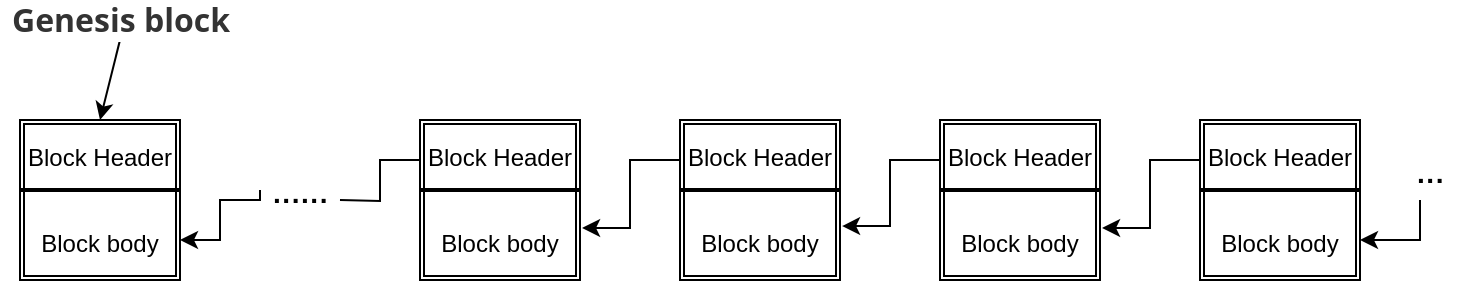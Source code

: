 <mxfile version="15.6.8" type="github">
  <diagram id="V0kk7Z1tmDYMQvZ1brId" name="Page-1">
    <mxGraphModel dx="1422" dy="794" grid="1" gridSize="10" guides="1" tooltips="1" connect="1" arrows="1" fold="1" page="1" pageScale="1" pageWidth="827" pageHeight="1169" math="0" shadow="0">
      <root>
        <mxCell id="0" />
        <mxCell id="1" parent="0" />
        <mxCell id="gq8vsGhDu7dHk6qrAbXm-1" value="Block Header&lt;br&gt;&lt;br&gt;&lt;br&gt;Block body" style="shape=ext;double=1;whiteSpace=wrap;html=1;aspect=fixed;" vertex="1" parent="1">
          <mxGeometry x="30" y="250" width="80" height="80" as="geometry" />
        </mxCell>
        <mxCell id="gq8vsGhDu7dHk6qrAbXm-2" value="" style="line;strokeWidth=2;html=1;" vertex="1" parent="1">
          <mxGeometry x="30" y="280" width="80" height="10" as="geometry" />
        </mxCell>
        <mxCell id="gq8vsGhDu7dHk6qrAbXm-13" style="edgeStyle=orthogonalEdgeStyle;rounded=0;orthogonalLoop=1;jettySize=auto;html=1;exitX=0;exitY=0.25;exitDx=0;exitDy=0;entryX=1.013;entryY=0.675;entryDx=0;entryDy=0;entryPerimeter=0;" edge="1" parent="1" source="gq8vsGhDu7dHk6qrAbXm-3" target="gq8vsGhDu7dHk6qrAbXm-5">
          <mxGeometry relative="1" as="geometry" />
        </mxCell>
        <mxCell id="gq8vsGhDu7dHk6qrAbXm-3" value="Block Header&lt;br&gt;&lt;br&gt;&lt;br&gt;Block body" style="shape=ext;double=1;whiteSpace=wrap;html=1;aspect=fixed;" vertex="1" parent="1">
          <mxGeometry x="360" y="250" width="80" height="80" as="geometry" />
        </mxCell>
        <mxCell id="gq8vsGhDu7dHk6qrAbXm-4" value="" style="line;strokeWidth=2;html=1;" vertex="1" parent="1">
          <mxGeometry x="360" y="280" width="80" height="10" as="geometry" />
        </mxCell>
        <mxCell id="gq8vsGhDu7dHk6qrAbXm-11" style="edgeStyle=orthogonalEdgeStyle;rounded=0;orthogonalLoop=1;jettySize=auto;html=1;exitX=0;exitY=0.25;exitDx=0;exitDy=0;entryX=1;entryY=0.75;entryDx=0;entryDy=0;startArrow=none;" edge="1" parent="1" source="gq8vsGhDu7dHk6qrAbXm-33" target="gq8vsGhDu7dHk6qrAbXm-1">
          <mxGeometry relative="1" as="geometry">
            <Array as="points">
              <mxPoint x="150" y="290" />
              <mxPoint x="130" y="290" />
              <mxPoint x="130" y="310" />
            </Array>
          </mxGeometry>
        </mxCell>
        <mxCell id="gq8vsGhDu7dHk6qrAbXm-5" value="Block Header&lt;br&gt;&lt;br&gt;&lt;br&gt;Block body" style="shape=ext;double=1;whiteSpace=wrap;html=1;aspect=fixed;" vertex="1" parent="1">
          <mxGeometry x="230" y="250" width="80" height="80" as="geometry" />
        </mxCell>
        <mxCell id="gq8vsGhDu7dHk6qrAbXm-6" value="" style="line;strokeWidth=2;html=1;" vertex="1" parent="1">
          <mxGeometry x="230" y="280" width="80" height="10" as="geometry" />
        </mxCell>
        <mxCell id="gq8vsGhDu7dHk6qrAbXm-14" style="edgeStyle=orthogonalEdgeStyle;rounded=0;orthogonalLoop=1;jettySize=auto;html=1;exitX=0;exitY=0.25;exitDx=0;exitDy=0;entryX=1.013;entryY=0.675;entryDx=0;entryDy=0;entryPerimeter=0;" edge="1" parent="1" source="gq8vsGhDu7dHk6qrAbXm-15" target="gq8vsGhDu7dHk6qrAbXm-17">
          <mxGeometry relative="1" as="geometry" />
        </mxCell>
        <mxCell id="gq8vsGhDu7dHk6qrAbXm-15" value="Block Header&lt;br&gt;&lt;br&gt;&lt;br&gt;Block body&lt;br&gt;" style="shape=ext;double=1;whiteSpace=wrap;html=1;aspect=fixed;" vertex="1" parent="1">
          <mxGeometry x="620" y="250" width="80" height="80" as="geometry" />
        </mxCell>
        <mxCell id="gq8vsGhDu7dHk6qrAbXm-16" value="" style="line;strokeWidth=2;html=1;" vertex="1" parent="1">
          <mxGeometry x="620" y="280" width="80" height="10" as="geometry" />
        </mxCell>
        <mxCell id="gq8vsGhDu7dHk6qrAbXm-20" style="edgeStyle=orthogonalEdgeStyle;rounded=0;orthogonalLoop=1;jettySize=auto;html=1;exitX=0;exitY=0.25;exitDx=0;exitDy=0;entryX=1.013;entryY=0.663;entryDx=0;entryDy=0;entryPerimeter=0;" edge="1" parent="1" source="gq8vsGhDu7dHk6qrAbXm-17" target="gq8vsGhDu7dHk6qrAbXm-3">
          <mxGeometry relative="1" as="geometry" />
        </mxCell>
        <mxCell id="gq8vsGhDu7dHk6qrAbXm-17" value="Block Header&lt;br&gt;&lt;br&gt;&lt;br&gt;Block body" style="shape=ext;double=1;whiteSpace=wrap;html=1;aspect=fixed;" vertex="1" parent="1">
          <mxGeometry x="490" y="250" width="80" height="80" as="geometry" />
        </mxCell>
        <mxCell id="gq8vsGhDu7dHk6qrAbXm-18" value="" style="line;strokeWidth=2;html=1;" vertex="1" parent="1">
          <mxGeometry x="490" y="280" width="80" height="10" as="geometry" />
        </mxCell>
        <mxCell id="gq8vsGhDu7dHk6qrAbXm-22" value="" style="endArrow=classic;html=1;rounded=0;" edge="1" parent="1">
          <mxGeometry width="50" height="50" relative="1" as="geometry">
            <mxPoint x="80" y="210" as="sourcePoint" />
            <mxPoint x="70" y="250" as="targetPoint" />
            <Array as="points" />
          </mxGeometry>
        </mxCell>
        <mxCell id="gq8vsGhDu7dHk6qrAbXm-24" value="&lt;strong style=&quot;box-sizing: border-box ; color: rgb(51 , 51 , 51) ; font-family: &amp;#34;open sans&amp;#34; , &amp;#34;clear sans&amp;#34; , &amp;#34;helvetica neue&amp;#34; , &amp;#34;helvetica&amp;#34; , &amp;#34;arial&amp;#34; , &amp;#34;segoe ui emoji&amp;#34; , sans-serif ; font-size: 16px ; background-color: rgb(255 , 255 , 255)&quot;&gt;&lt;span class=&quot;md-plain&quot; style=&quot;box-sizing: border-box&quot;&gt;Genesis block&lt;/span&gt;&lt;/strong&gt;" style="text;html=1;align=center;verticalAlign=middle;resizable=0;points=[];autosize=1;strokeColor=none;fillColor=none;" vertex="1" parent="1">
          <mxGeometry x="20" y="190" width="120" height="20" as="geometry" />
        </mxCell>
        <mxCell id="gq8vsGhDu7dHk6qrAbXm-30" value="" style="endArrow=classic;html=1;rounded=0;" edge="1" parent="1">
          <mxGeometry width="50" height="50" relative="1" as="geometry">
            <mxPoint x="730" y="290" as="sourcePoint" />
            <mxPoint x="700" y="310" as="targetPoint" />
            <Array as="points">
              <mxPoint x="730" y="310" />
            </Array>
          </mxGeometry>
        </mxCell>
        <mxCell id="gq8vsGhDu7dHk6qrAbXm-32" value="&lt;b&gt;&lt;font style=&quot;font-size: 14px&quot;&gt;···&lt;/font&gt;&lt;/b&gt;" style="text;html=1;align=center;verticalAlign=middle;resizable=0;points=[];autosize=1;strokeColor=none;fillColor=none;" vertex="1" parent="1">
          <mxGeometry x="720" y="270" width="30" height="20" as="geometry" />
        </mxCell>
        <mxCell id="gq8vsGhDu7dHk6qrAbXm-33" value="&lt;b&gt;&lt;font style=&quot;font-size: 14px&quot;&gt;······&lt;/font&gt;&lt;/b&gt;" style="text;html=1;align=center;verticalAlign=middle;resizable=0;points=[];autosize=1;strokeColor=none;fillColor=none;" vertex="1" parent="1">
          <mxGeometry x="150" y="280" width="40" height="20" as="geometry" />
        </mxCell>
        <mxCell id="gq8vsGhDu7dHk6qrAbXm-34" value="" style="edgeStyle=orthogonalEdgeStyle;rounded=0;orthogonalLoop=1;jettySize=auto;html=1;exitX=0;exitY=0.25;exitDx=0;exitDy=0;endArrow=none;" edge="1" parent="1" source="gq8vsGhDu7dHk6qrAbXm-5">
          <mxGeometry relative="1" as="geometry">
            <mxPoint x="230" y="270" as="sourcePoint" />
            <mxPoint x="190" y="290" as="targetPoint" />
          </mxGeometry>
        </mxCell>
      </root>
    </mxGraphModel>
  </diagram>
</mxfile>
